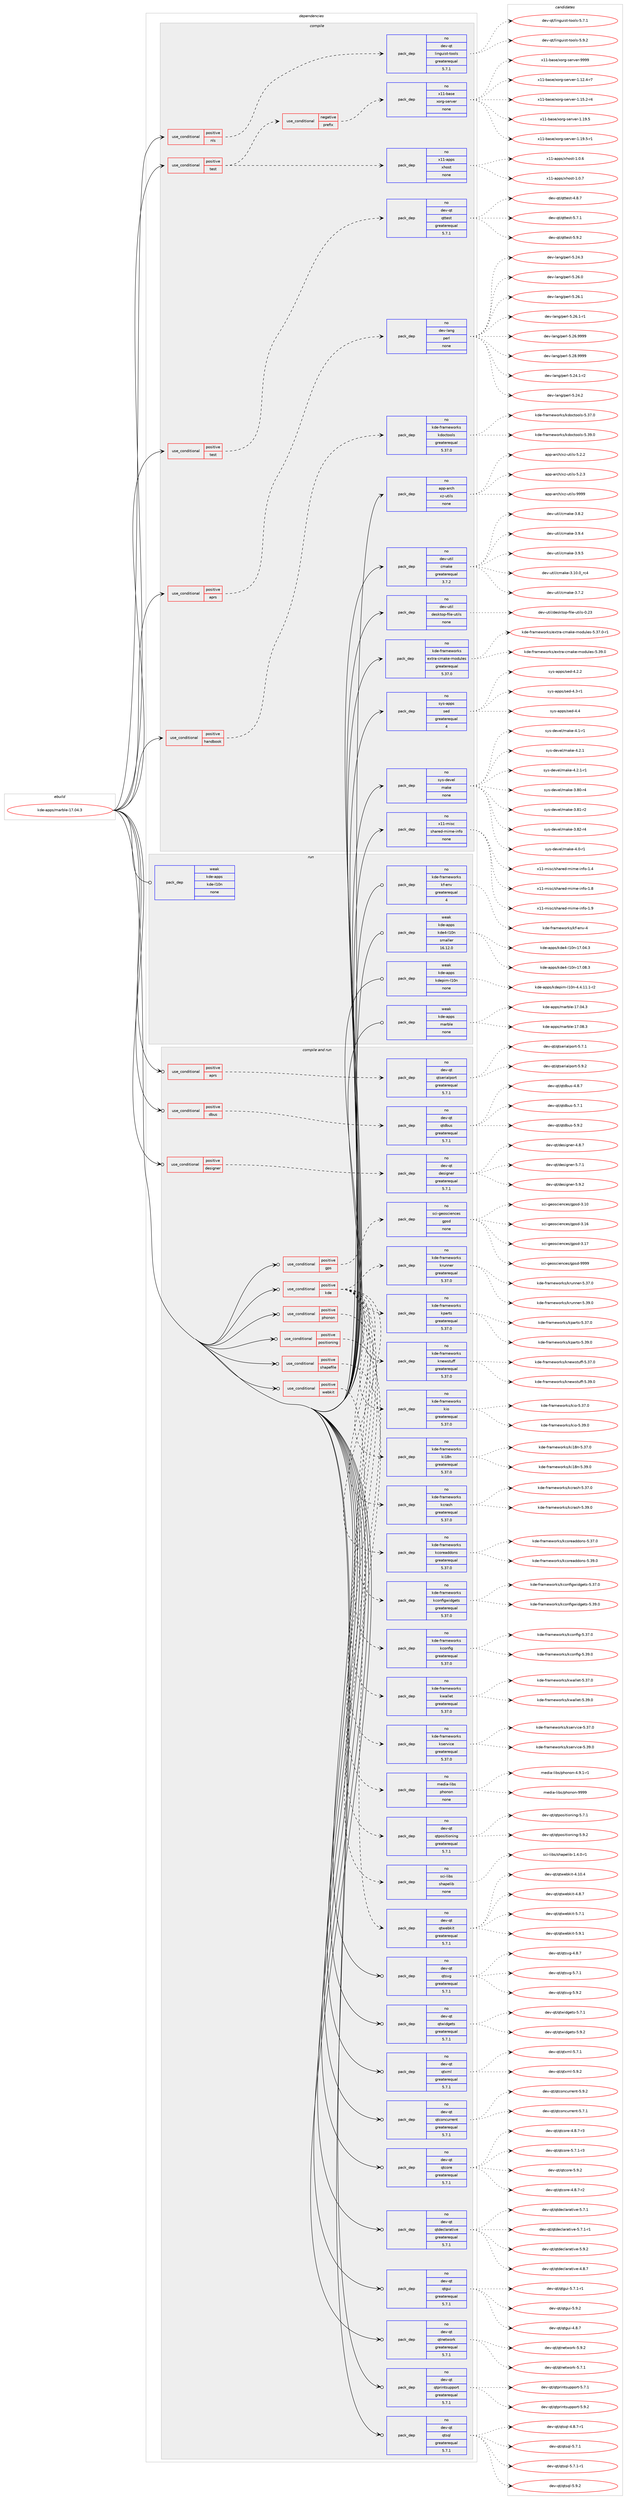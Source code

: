 digraph prolog {

# *************
# Graph options
# *************

newrank=true;
concentrate=true;
compound=true;
graph [rankdir=LR,fontname=Helvetica,fontsize=10,ranksep=1.5];#, ranksep=2.5, nodesep=0.2];
edge  [arrowhead=vee];
node  [fontname=Helvetica,fontsize=10];

# **********
# The ebuild
# **********

subgraph cluster_leftcol {
color=gray;
rank=same;
label=<<i>ebuild</i>>;
id [label="kde-apps/marble-17.04.3", color=red, width=4, href="../kde-apps/marble-17.04.3.svg"];
}

# ****************
# The dependencies
# ****************

subgraph cluster_midcol {
color=gray;
label=<<i>dependencies</i>>;
subgraph cluster_compile {
fillcolor="#eeeeee";
style=filled;
label=<<i>compile</i>>;
subgraph cond83297 {
dependency327662 [label=<<TABLE BORDER="0" CELLBORDER="1" CELLSPACING="0" CELLPADDING="4"><TR><TD ROWSPAN="3" CELLPADDING="10">use_conditional</TD></TR><TR><TD>positive</TD></TR><TR><TD>aprs</TD></TR></TABLE>>, shape=none, color=red];
subgraph pack239364 {
dependency327663 [label=<<TABLE BORDER="0" CELLBORDER="1" CELLSPACING="0" CELLPADDING="4" WIDTH="220"><TR><TD ROWSPAN="6" CELLPADDING="30">pack_dep</TD></TR><TR><TD WIDTH="110">no</TD></TR><TR><TD>dev-lang</TD></TR><TR><TD>perl</TD></TR><TR><TD>none</TD></TR><TR><TD></TD></TR></TABLE>>, shape=none, color=blue];
}
dependency327662:e -> dependency327663:w [weight=20,style="dashed",arrowhead="vee"];
}
id:e -> dependency327662:w [weight=20,style="solid",arrowhead="vee"];
subgraph cond83298 {
dependency327664 [label=<<TABLE BORDER="0" CELLBORDER="1" CELLSPACING="0" CELLPADDING="4"><TR><TD ROWSPAN="3" CELLPADDING="10">use_conditional</TD></TR><TR><TD>positive</TD></TR><TR><TD>handbook</TD></TR></TABLE>>, shape=none, color=red];
subgraph pack239365 {
dependency327665 [label=<<TABLE BORDER="0" CELLBORDER="1" CELLSPACING="0" CELLPADDING="4" WIDTH="220"><TR><TD ROWSPAN="6" CELLPADDING="30">pack_dep</TD></TR><TR><TD WIDTH="110">no</TD></TR><TR><TD>kde-frameworks</TD></TR><TR><TD>kdoctools</TD></TR><TR><TD>greaterequal</TD></TR><TR><TD>5.37.0</TD></TR></TABLE>>, shape=none, color=blue];
}
dependency327664:e -> dependency327665:w [weight=20,style="dashed",arrowhead="vee"];
}
id:e -> dependency327664:w [weight=20,style="solid",arrowhead="vee"];
subgraph cond83299 {
dependency327666 [label=<<TABLE BORDER="0" CELLBORDER="1" CELLSPACING="0" CELLPADDING="4"><TR><TD ROWSPAN="3" CELLPADDING="10">use_conditional</TD></TR><TR><TD>positive</TD></TR><TR><TD>nls</TD></TR></TABLE>>, shape=none, color=red];
subgraph pack239366 {
dependency327667 [label=<<TABLE BORDER="0" CELLBORDER="1" CELLSPACING="0" CELLPADDING="4" WIDTH="220"><TR><TD ROWSPAN="6" CELLPADDING="30">pack_dep</TD></TR><TR><TD WIDTH="110">no</TD></TR><TR><TD>dev-qt</TD></TR><TR><TD>linguist-tools</TD></TR><TR><TD>greaterequal</TD></TR><TR><TD>5.7.1</TD></TR></TABLE>>, shape=none, color=blue];
}
dependency327666:e -> dependency327667:w [weight=20,style="dashed",arrowhead="vee"];
}
id:e -> dependency327666:w [weight=20,style="solid",arrowhead="vee"];
subgraph cond83300 {
dependency327668 [label=<<TABLE BORDER="0" CELLBORDER="1" CELLSPACING="0" CELLPADDING="4"><TR><TD ROWSPAN="3" CELLPADDING="10">use_conditional</TD></TR><TR><TD>positive</TD></TR><TR><TD>test</TD></TR></TABLE>>, shape=none, color=red];
subgraph cond83301 {
dependency327669 [label=<<TABLE BORDER="0" CELLBORDER="1" CELLSPACING="0" CELLPADDING="4"><TR><TD ROWSPAN="3" CELLPADDING="10">use_conditional</TD></TR><TR><TD>negative</TD></TR><TR><TD>prefix</TD></TR></TABLE>>, shape=none, color=red];
subgraph pack239367 {
dependency327670 [label=<<TABLE BORDER="0" CELLBORDER="1" CELLSPACING="0" CELLPADDING="4" WIDTH="220"><TR><TD ROWSPAN="6" CELLPADDING="30">pack_dep</TD></TR><TR><TD WIDTH="110">no</TD></TR><TR><TD>x11-base</TD></TR><TR><TD>xorg-server</TD></TR><TR><TD>none</TD></TR><TR><TD></TD></TR></TABLE>>, shape=none, color=blue];
}
dependency327669:e -> dependency327670:w [weight=20,style="dashed",arrowhead="vee"];
}
dependency327668:e -> dependency327669:w [weight=20,style="dashed",arrowhead="vee"];
subgraph pack239368 {
dependency327671 [label=<<TABLE BORDER="0" CELLBORDER="1" CELLSPACING="0" CELLPADDING="4" WIDTH="220"><TR><TD ROWSPAN="6" CELLPADDING="30">pack_dep</TD></TR><TR><TD WIDTH="110">no</TD></TR><TR><TD>x11-apps</TD></TR><TR><TD>xhost</TD></TR><TR><TD>none</TD></TR><TR><TD></TD></TR></TABLE>>, shape=none, color=blue];
}
dependency327668:e -> dependency327671:w [weight=20,style="dashed",arrowhead="vee"];
}
id:e -> dependency327668:w [weight=20,style="solid",arrowhead="vee"];
subgraph cond83302 {
dependency327672 [label=<<TABLE BORDER="0" CELLBORDER="1" CELLSPACING="0" CELLPADDING="4"><TR><TD ROWSPAN="3" CELLPADDING="10">use_conditional</TD></TR><TR><TD>positive</TD></TR><TR><TD>test</TD></TR></TABLE>>, shape=none, color=red];
subgraph pack239369 {
dependency327673 [label=<<TABLE BORDER="0" CELLBORDER="1" CELLSPACING="0" CELLPADDING="4" WIDTH="220"><TR><TD ROWSPAN="6" CELLPADDING="30">pack_dep</TD></TR><TR><TD WIDTH="110">no</TD></TR><TR><TD>dev-qt</TD></TR><TR><TD>qttest</TD></TR><TR><TD>greaterequal</TD></TR><TR><TD>5.7.1</TD></TR></TABLE>>, shape=none, color=blue];
}
dependency327672:e -> dependency327673:w [weight=20,style="dashed",arrowhead="vee"];
}
id:e -> dependency327672:w [weight=20,style="solid",arrowhead="vee"];
subgraph pack239370 {
dependency327674 [label=<<TABLE BORDER="0" CELLBORDER="1" CELLSPACING="0" CELLPADDING="4" WIDTH="220"><TR><TD ROWSPAN="6" CELLPADDING="30">pack_dep</TD></TR><TR><TD WIDTH="110">no</TD></TR><TR><TD>app-arch</TD></TR><TR><TD>xz-utils</TD></TR><TR><TD>none</TD></TR><TR><TD></TD></TR></TABLE>>, shape=none, color=blue];
}
id:e -> dependency327674:w [weight=20,style="solid",arrowhead="vee"];
subgraph pack239371 {
dependency327675 [label=<<TABLE BORDER="0" CELLBORDER="1" CELLSPACING="0" CELLPADDING="4" WIDTH="220"><TR><TD ROWSPAN="6" CELLPADDING="30">pack_dep</TD></TR><TR><TD WIDTH="110">no</TD></TR><TR><TD>dev-util</TD></TR><TR><TD>cmake</TD></TR><TR><TD>greaterequal</TD></TR><TR><TD>3.7.2</TD></TR></TABLE>>, shape=none, color=blue];
}
id:e -> dependency327675:w [weight=20,style="solid",arrowhead="vee"];
subgraph pack239372 {
dependency327676 [label=<<TABLE BORDER="0" CELLBORDER="1" CELLSPACING="0" CELLPADDING="4" WIDTH="220"><TR><TD ROWSPAN="6" CELLPADDING="30">pack_dep</TD></TR><TR><TD WIDTH="110">no</TD></TR><TR><TD>dev-util</TD></TR><TR><TD>desktop-file-utils</TD></TR><TR><TD>none</TD></TR><TR><TD></TD></TR></TABLE>>, shape=none, color=blue];
}
id:e -> dependency327676:w [weight=20,style="solid",arrowhead="vee"];
subgraph pack239373 {
dependency327677 [label=<<TABLE BORDER="0" CELLBORDER="1" CELLSPACING="0" CELLPADDING="4" WIDTH="220"><TR><TD ROWSPAN="6" CELLPADDING="30">pack_dep</TD></TR><TR><TD WIDTH="110">no</TD></TR><TR><TD>kde-frameworks</TD></TR><TR><TD>extra-cmake-modules</TD></TR><TR><TD>greaterequal</TD></TR><TR><TD>5.37.0</TD></TR></TABLE>>, shape=none, color=blue];
}
id:e -> dependency327677:w [weight=20,style="solid",arrowhead="vee"];
subgraph pack239374 {
dependency327678 [label=<<TABLE BORDER="0" CELLBORDER="1" CELLSPACING="0" CELLPADDING="4" WIDTH="220"><TR><TD ROWSPAN="6" CELLPADDING="30">pack_dep</TD></TR><TR><TD WIDTH="110">no</TD></TR><TR><TD>sys-apps</TD></TR><TR><TD>sed</TD></TR><TR><TD>greaterequal</TD></TR><TR><TD>4</TD></TR></TABLE>>, shape=none, color=blue];
}
id:e -> dependency327678:w [weight=20,style="solid",arrowhead="vee"];
subgraph pack239375 {
dependency327679 [label=<<TABLE BORDER="0" CELLBORDER="1" CELLSPACING="0" CELLPADDING="4" WIDTH="220"><TR><TD ROWSPAN="6" CELLPADDING="30">pack_dep</TD></TR><TR><TD WIDTH="110">no</TD></TR><TR><TD>sys-devel</TD></TR><TR><TD>make</TD></TR><TR><TD>none</TD></TR><TR><TD></TD></TR></TABLE>>, shape=none, color=blue];
}
id:e -> dependency327679:w [weight=20,style="solid",arrowhead="vee"];
subgraph pack239376 {
dependency327680 [label=<<TABLE BORDER="0" CELLBORDER="1" CELLSPACING="0" CELLPADDING="4" WIDTH="220"><TR><TD ROWSPAN="6" CELLPADDING="30">pack_dep</TD></TR><TR><TD WIDTH="110">no</TD></TR><TR><TD>x11-misc</TD></TR><TR><TD>shared-mime-info</TD></TR><TR><TD>none</TD></TR><TR><TD></TD></TR></TABLE>>, shape=none, color=blue];
}
id:e -> dependency327680:w [weight=20,style="solid",arrowhead="vee"];
}
subgraph cluster_compileandrun {
fillcolor="#eeeeee";
style=filled;
label=<<i>compile and run</i>>;
subgraph cond83303 {
dependency327681 [label=<<TABLE BORDER="0" CELLBORDER="1" CELLSPACING="0" CELLPADDING="4"><TR><TD ROWSPAN="3" CELLPADDING="10">use_conditional</TD></TR><TR><TD>positive</TD></TR><TR><TD>aprs</TD></TR></TABLE>>, shape=none, color=red];
subgraph pack239377 {
dependency327682 [label=<<TABLE BORDER="0" CELLBORDER="1" CELLSPACING="0" CELLPADDING="4" WIDTH="220"><TR><TD ROWSPAN="6" CELLPADDING="30">pack_dep</TD></TR><TR><TD WIDTH="110">no</TD></TR><TR><TD>dev-qt</TD></TR><TR><TD>qtserialport</TD></TR><TR><TD>greaterequal</TD></TR><TR><TD>5.7.1</TD></TR></TABLE>>, shape=none, color=blue];
}
dependency327681:e -> dependency327682:w [weight=20,style="dashed",arrowhead="vee"];
}
id:e -> dependency327681:w [weight=20,style="solid",arrowhead="odotvee"];
subgraph cond83304 {
dependency327683 [label=<<TABLE BORDER="0" CELLBORDER="1" CELLSPACING="0" CELLPADDING="4"><TR><TD ROWSPAN="3" CELLPADDING="10">use_conditional</TD></TR><TR><TD>positive</TD></TR><TR><TD>dbus</TD></TR></TABLE>>, shape=none, color=red];
subgraph pack239378 {
dependency327684 [label=<<TABLE BORDER="0" CELLBORDER="1" CELLSPACING="0" CELLPADDING="4" WIDTH="220"><TR><TD ROWSPAN="6" CELLPADDING="30">pack_dep</TD></TR><TR><TD WIDTH="110">no</TD></TR><TR><TD>dev-qt</TD></TR><TR><TD>qtdbus</TD></TR><TR><TD>greaterequal</TD></TR><TR><TD>5.7.1</TD></TR></TABLE>>, shape=none, color=blue];
}
dependency327683:e -> dependency327684:w [weight=20,style="dashed",arrowhead="vee"];
}
id:e -> dependency327683:w [weight=20,style="solid",arrowhead="odotvee"];
subgraph cond83305 {
dependency327685 [label=<<TABLE BORDER="0" CELLBORDER="1" CELLSPACING="0" CELLPADDING="4"><TR><TD ROWSPAN="3" CELLPADDING="10">use_conditional</TD></TR><TR><TD>positive</TD></TR><TR><TD>designer</TD></TR></TABLE>>, shape=none, color=red];
subgraph pack239379 {
dependency327686 [label=<<TABLE BORDER="0" CELLBORDER="1" CELLSPACING="0" CELLPADDING="4" WIDTH="220"><TR><TD ROWSPAN="6" CELLPADDING="30">pack_dep</TD></TR><TR><TD WIDTH="110">no</TD></TR><TR><TD>dev-qt</TD></TR><TR><TD>designer</TD></TR><TR><TD>greaterequal</TD></TR><TR><TD>5.7.1</TD></TR></TABLE>>, shape=none, color=blue];
}
dependency327685:e -> dependency327686:w [weight=20,style="dashed",arrowhead="vee"];
}
id:e -> dependency327685:w [weight=20,style="solid",arrowhead="odotvee"];
subgraph cond83306 {
dependency327687 [label=<<TABLE BORDER="0" CELLBORDER="1" CELLSPACING="0" CELLPADDING="4"><TR><TD ROWSPAN="3" CELLPADDING="10">use_conditional</TD></TR><TR><TD>positive</TD></TR><TR><TD>gps</TD></TR></TABLE>>, shape=none, color=red];
subgraph pack239380 {
dependency327688 [label=<<TABLE BORDER="0" CELLBORDER="1" CELLSPACING="0" CELLPADDING="4" WIDTH="220"><TR><TD ROWSPAN="6" CELLPADDING="30">pack_dep</TD></TR><TR><TD WIDTH="110">no</TD></TR><TR><TD>sci-geosciences</TD></TR><TR><TD>gpsd</TD></TR><TR><TD>none</TD></TR><TR><TD></TD></TR></TABLE>>, shape=none, color=blue];
}
dependency327687:e -> dependency327688:w [weight=20,style="dashed",arrowhead="vee"];
}
id:e -> dependency327687:w [weight=20,style="solid",arrowhead="odotvee"];
subgraph cond83307 {
dependency327689 [label=<<TABLE BORDER="0" CELLBORDER="1" CELLSPACING="0" CELLPADDING="4"><TR><TD ROWSPAN="3" CELLPADDING="10">use_conditional</TD></TR><TR><TD>positive</TD></TR><TR><TD>kde</TD></TR></TABLE>>, shape=none, color=red];
subgraph pack239381 {
dependency327690 [label=<<TABLE BORDER="0" CELLBORDER="1" CELLSPACING="0" CELLPADDING="4" WIDTH="220"><TR><TD ROWSPAN="6" CELLPADDING="30">pack_dep</TD></TR><TR><TD WIDTH="110">no</TD></TR><TR><TD>kde-frameworks</TD></TR><TR><TD>kconfig</TD></TR><TR><TD>greaterequal</TD></TR><TR><TD>5.37.0</TD></TR></TABLE>>, shape=none, color=blue];
}
dependency327689:e -> dependency327690:w [weight=20,style="dashed",arrowhead="vee"];
subgraph pack239382 {
dependency327691 [label=<<TABLE BORDER="0" CELLBORDER="1" CELLSPACING="0" CELLPADDING="4" WIDTH="220"><TR><TD ROWSPAN="6" CELLPADDING="30">pack_dep</TD></TR><TR><TD WIDTH="110">no</TD></TR><TR><TD>kde-frameworks</TD></TR><TR><TD>kconfigwidgets</TD></TR><TR><TD>greaterequal</TD></TR><TR><TD>5.37.0</TD></TR></TABLE>>, shape=none, color=blue];
}
dependency327689:e -> dependency327691:w [weight=20,style="dashed",arrowhead="vee"];
subgraph pack239383 {
dependency327692 [label=<<TABLE BORDER="0" CELLBORDER="1" CELLSPACING="0" CELLPADDING="4" WIDTH="220"><TR><TD ROWSPAN="6" CELLPADDING="30">pack_dep</TD></TR><TR><TD WIDTH="110">no</TD></TR><TR><TD>kde-frameworks</TD></TR><TR><TD>kcoreaddons</TD></TR><TR><TD>greaterequal</TD></TR><TR><TD>5.37.0</TD></TR></TABLE>>, shape=none, color=blue];
}
dependency327689:e -> dependency327692:w [weight=20,style="dashed",arrowhead="vee"];
subgraph pack239384 {
dependency327693 [label=<<TABLE BORDER="0" CELLBORDER="1" CELLSPACING="0" CELLPADDING="4" WIDTH="220"><TR><TD ROWSPAN="6" CELLPADDING="30">pack_dep</TD></TR><TR><TD WIDTH="110">no</TD></TR><TR><TD>kde-frameworks</TD></TR><TR><TD>kcrash</TD></TR><TR><TD>greaterequal</TD></TR><TR><TD>5.37.0</TD></TR></TABLE>>, shape=none, color=blue];
}
dependency327689:e -> dependency327693:w [weight=20,style="dashed",arrowhead="vee"];
subgraph pack239385 {
dependency327694 [label=<<TABLE BORDER="0" CELLBORDER="1" CELLSPACING="0" CELLPADDING="4" WIDTH="220"><TR><TD ROWSPAN="6" CELLPADDING="30">pack_dep</TD></TR><TR><TD WIDTH="110">no</TD></TR><TR><TD>kde-frameworks</TD></TR><TR><TD>ki18n</TD></TR><TR><TD>greaterequal</TD></TR><TR><TD>5.37.0</TD></TR></TABLE>>, shape=none, color=blue];
}
dependency327689:e -> dependency327694:w [weight=20,style="dashed",arrowhead="vee"];
subgraph pack239386 {
dependency327695 [label=<<TABLE BORDER="0" CELLBORDER="1" CELLSPACING="0" CELLPADDING="4" WIDTH="220"><TR><TD ROWSPAN="6" CELLPADDING="30">pack_dep</TD></TR><TR><TD WIDTH="110">no</TD></TR><TR><TD>kde-frameworks</TD></TR><TR><TD>kio</TD></TR><TR><TD>greaterequal</TD></TR><TR><TD>5.37.0</TD></TR></TABLE>>, shape=none, color=blue];
}
dependency327689:e -> dependency327695:w [weight=20,style="dashed",arrowhead="vee"];
subgraph pack239387 {
dependency327696 [label=<<TABLE BORDER="0" CELLBORDER="1" CELLSPACING="0" CELLPADDING="4" WIDTH="220"><TR><TD ROWSPAN="6" CELLPADDING="30">pack_dep</TD></TR><TR><TD WIDTH="110">no</TD></TR><TR><TD>kde-frameworks</TD></TR><TR><TD>knewstuff</TD></TR><TR><TD>greaterequal</TD></TR><TR><TD>5.37.0</TD></TR></TABLE>>, shape=none, color=blue];
}
dependency327689:e -> dependency327696:w [weight=20,style="dashed",arrowhead="vee"];
subgraph pack239388 {
dependency327697 [label=<<TABLE BORDER="0" CELLBORDER="1" CELLSPACING="0" CELLPADDING="4" WIDTH="220"><TR><TD ROWSPAN="6" CELLPADDING="30">pack_dep</TD></TR><TR><TD WIDTH="110">no</TD></TR><TR><TD>kde-frameworks</TD></TR><TR><TD>kparts</TD></TR><TR><TD>greaterequal</TD></TR><TR><TD>5.37.0</TD></TR></TABLE>>, shape=none, color=blue];
}
dependency327689:e -> dependency327697:w [weight=20,style="dashed",arrowhead="vee"];
subgraph pack239389 {
dependency327698 [label=<<TABLE BORDER="0" CELLBORDER="1" CELLSPACING="0" CELLPADDING="4" WIDTH="220"><TR><TD ROWSPAN="6" CELLPADDING="30">pack_dep</TD></TR><TR><TD WIDTH="110">no</TD></TR><TR><TD>kde-frameworks</TD></TR><TR><TD>krunner</TD></TR><TR><TD>greaterequal</TD></TR><TR><TD>5.37.0</TD></TR></TABLE>>, shape=none, color=blue];
}
dependency327689:e -> dependency327698:w [weight=20,style="dashed",arrowhead="vee"];
subgraph pack239390 {
dependency327699 [label=<<TABLE BORDER="0" CELLBORDER="1" CELLSPACING="0" CELLPADDING="4" WIDTH="220"><TR><TD ROWSPAN="6" CELLPADDING="30">pack_dep</TD></TR><TR><TD WIDTH="110">no</TD></TR><TR><TD>kde-frameworks</TD></TR><TR><TD>kservice</TD></TR><TR><TD>greaterequal</TD></TR><TR><TD>5.37.0</TD></TR></TABLE>>, shape=none, color=blue];
}
dependency327689:e -> dependency327699:w [weight=20,style="dashed",arrowhead="vee"];
subgraph pack239391 {
dependency327700 [label=<<TABLE BORDER="0" CELLBORDER="1" CELLSPACING="0" CELLPADDING="4" WIDTH="220"><TR><TD ROWSPAN="6" CELLPADDING="30">pack_dep</TD></TR><TR><TD WIDTH="110">no</TD></TR><TR><TD>kde-frameworks</TD></TR><TR><TD>kwallet</TD></TR><TR><TD>greaterequal</TD></TR><TR><TD>5.37.0</TD></TR></TABLE>>, shape=none, color=blue];
}
dependency327689:e -> dependency327700:w [weight=20,style="dashed",arrowhead="vee"];
}
id:e -> dependency327689:w [weight=20,style="solid",arrowhead="odotvee"];
subgraph cond83308 {
dependency327701 [label=<<TABLE BORDER="0" CELLBORDER="1" CELLSPACING="0" CELLPADDING="4"><TR><TD ROWSPAN="3" CELLPADDING="10">use_conditional</TD></TR><TR><TD>positive</TD></TR><TR><TD>phonon</TD></TR></TABLE>>, shape=none, color=red];
subgraph pack239392 {
dependency327702 [label=<<TABLE BORDER="0" CELLBORDER="1" CELLSPACING="0" CELLPADDING="4" WIDTH="220"><TR><TD ROWSPAN="6" CELLPADDING="30">pack_dep</TD></TR><TR><TD WIDTH="110">no</TD></TR><TR><TD>media-libs</TD></TR><TR><TD>phonon</TD></TR><TR><TD>none</TD></TR><TR><TD></TD></TR></TABLE>>, shape=none, color=blue];
}
dependency327701:e -> dependency327702:w [weight=20,style="dashed",arrowhead="vee"];
}
id:e -> dependency327701:w [weight=20,style="solid",arrowhead="odotvee"];
subgraph cond83309 {
dependency327703 [label=<<TABLE BORDER="0" CELLBORDER="1" CELLSPACING="0" CELLPADDING="4"><TR><TD ROWSPAN="3" CELLPADDING="10">use_conditional</TD></TR><TR><TD>positive</TD></TR><TR><TD>positioning</TD></TR></TABLE>>, shape=none, color=red];
subgraph pack239393 {
dependency327704 [label=<<TABLE BORDER="0" CELLBORDER="1" CELLSPACING="0" CELLPADDING="4" WIDTH="220"><TR><TD ROWSPAN="6" CELLPADDING="30">pack_dep</TD></TR><TR><TD WIDTH="110">no</TD></TR><TR><TD>dev-qt</TD></TR><TR><TD>qtpositioning</TD></TR><TR><TD>greaterequal</TD></TR><TR><TD>5.7.1</TD></TR></TABLE>>, shape=none, color=blue];
}
dependency327703:e -> dependency327704:w [weight=20,style="dashed",arrowhead="vee"];
}
id:e -> dependency327703:w [weight=20,style="solid",arrowhead="odotvee"];
subgraph cond83310 {
dependency327705 [label=<<TABLE BORDER="0" CELLBORDER="1" CELLSPACING="0" CELLPADDING="4"><TR><TD ROWSPAN="3" CELLPADDING="10">use_conditional</TD></TR><TR><TD>positive</TD></TR><TR><TD>shapefile</TD></TR></TABLE>>, shape=none, color=red];
subgraph pack239394 {
dependency327706 [label=<<TABLE BORDER="0" CELLBORDER="1" CELLSPACING="0" CELLPADDING="4" WIDTH="220"><TR><TD ROWSPAN="6" CELLPADDING="30">pack_dep</TD></TR><TR><TD WIDTH="110">no</TD></TR><TR><TD>sci-libs</TD></TR><TR><TD>shapelib</TD></TR><TR><TD>none</TD></TR><TR><TD></TD></TR></TABLE>>, shape=none, color=blue];
}
dependency327705:e -> dependency327706:w [weight=20,style="dashed",arrowhead="vee"];
}
id:e -> dependency327705:w [weight=20,style="solid",arrowhead="odotvee"];
subgraph cond83311 {
dependency327707 [label=<<TABLE BORDER="0" CELLBORDER="1" CELLSPACING="0" CELLPADDING="4"><TR><TD ROWSPAN="3" CELLPADDING="10">use_conditional</TD></TR><TR><TD>positive</TD></TR><TR><TD>webkit</TD></TR></TABLE>>, shape=none, color=red];
subgraph pack239395 {
dependency327708 [label=<<TABLE BORDER="0" CELLBORDER="1" CELLSPACING="0" CELLPADDING="4" WIDTH="220"><TR><TD ROWSPAN="6" CELLPADDING="30">pack_dep</TD></TR><TR><TD WIDTH="110">no</TD></TR><TR><TD>dev-qt</TD></TR><TR><TD>qtwebkit</TD></TR><TR><TD>greaterequal</TD></TR><TR><TD>5.7.1</TD></TR></TABLE>>, shape=none, color=blue];
}
dependency327707:e -> dependency327708:w [weight=20,style="dashed",arrowhead="vee"];
}
id:e -> dependency327707:w [weight=20,style="solid",arrowhead="odotvee"];
subgraph pack239396 {
dependency327709 [label=<<TABLE BORDER="0" CELLBORDER="1" CELLSPACING="0" CELLPADDING="4" WIDTH="220"><TR><TD ROWSPAN="6" CELLPADDING="30">pack_dep</TD></TR><TR><TD WIDTH="110">no</TD></TR><TR><TD>dev-qt</TD></TR><TR><TD>qtconcurrent</TD></TR><TR><TD>greaterequal</TD></TR><TR><TD>5.7.1</TD></TR></TABLE>>, shape=none, color=blue];
}
id:e -> dependency327709:w [weight=20,style="solid",arrowhead="odotvee"];
subgraph pack239397 {
dependency327710 [label=<<TABLE BORDER="0" CELLBORDER="1" CELLSPACING="0" CELLPADDING="4" WIDTH="220"><TR><TD ROWSPAN="6" CELLPADDING="30">pack_dep</TD></TR><TR><TD WIDTH="110">no</TD></TR><TR><TD>dev-qt</TD></TR><TR><TD>qtcore</TD></TR><TR><TD>greaterequal</TD></TR><TR><TD>5.7.1</TD></TR></TABLE>>, shape=none, color=blue];
}
id:e -> dependency327710:w [weight=20,style="solid",arrowhead="odotvee"];
subgraph pack239398 {
dependency327711 [label=<<TABLE BORDER="0" CELLBORDER="1" CELLSPACING="0" CELLPADDING="4" WIDTH="220"><TR><TD ROWSPAN="6" CELLPADDING="30">pack_dep</TD></TR><TR><TD WIDTH="110">no</TD></TR><TR><TD>dev-qt</TD></TR><TR><TD>qtdeclarative</TD></TR><TR><TD>greaterequal</TD></TR><TR><TD>5.7.1</TD></TR></TABLE>>, shape=none, color=blue];
}
id:e -> dependency327711:w [weight=20,style="solid",arrowhead="odotvee"];
subgraph pack239399 {
dependency327712 [label=<<TABLE BORDER="0" CELLBORDER="1" CELLSPACING="0" CELLPADDING="4" WIDTH="220"><TR><TD ROWSPAN="6" CELLPADDING="30">pack_dep</TD></TR><TR><TD WIDTH="110">no</TD></TR><TR><TD>dev-qt</TD></TR><TR><TD>qtgui</TD></TR><TR><TD>greaterequal</TD></TR><TR><TD>5.7.1</TD></TR></TABLE>>, shape=none, color=blue];
}
id:e -> dependency327712:w [weight=20,style="solid",arrowhead="odotvee"];
subgraph pack239400 {
dependency327713 [label=<<TABLE BORDER="0" CELLBORDER="1" CELLSPACING="0" CELLPADDING="4" WIDTH="220"><TR><TD ROWSPAN="6" CELLPADDING="30">pack_dep</TD></TR><TR><TD WIDTH="110">no</TD></TR><TR><TD>dev-qt</TD></TR><TR><TD>qtnetwork</TD></TR><TR><TD>greaterequal</TD></TR><TR><TD>5.7.1</TD></TR></TABLE>>, shape=none, color=blue];
}
id:e -> dependency327713:w [weight=20,style="solid",arrowhead="odotvee"];
subgraph pack239401 {
dependency327714 [label=<<TABLE BORDER="0" CELLBORDER="1" CELLSPACING="0" CELLPADDING="4" WIDTH="220"><TR><TD ROWSPAN="6" CELLPADDING="30">pack_dep</TD></TR><TR><TD WIDTH="110">no</TD></TR><TR><TD>dev-qt</TD></TR><TR><TD>qtprintsupport</TD></TR><TR><TD>greaterequal</TD></TR><TR><TD>5.7.1</TD></TR></TABLE>>, shape=none, color=blue];
}
id:e -> dependency327714:w [weight=20,style="solid",arrowhead="odotvee"];
subgraph pack239402 {
dependency327715 [label=<<TABLE BORDER="0" CELLBORDER="1" CELLSPACING="0" CELLPADDING="4" WIDTH="220"><TR><TD ROWSPAN="6" CELLPADDING="30">pack_dep</TD></TR><TR><TD WIDTH="110">no</TD></TR><TR><TD>dev-qt</TD></TR><TR><TD>qtsql</TD></TR><TR><TD>greaterequal</TD></TR><TR><TD>5.7.1</TD></TR></TABLE>>, shape=none, color=blue];
}
id:e -> dependency327715:w [weight=20,style="solid",arrowhead="odotvee"];
subgraph pack239403 {
dependency327716 [label=<<TABLE BORDER="0" CELLBORDER="1" CELLSPACING="0" CELLPADDING="4" WIDTH="220"><TR><TD ROWSPAN="6" CELLPADDING="30">pack_dep</TD></TR><TR><TD WIDTH="110">no</TD></TR><TR><TD>dev-qt</TD></TR><TR><TD>qtsvg</TD></TR><TR><TD>greaterequal</TD></TR><TR><TD>5.7.1</TD></TR></TABLE>>, shape=none, color=blue];
}
id:e -> dependency327716:w [weight=20,style="solid",arrowhead="odotvee"];
subgraph pack239404 {
dependency327717 [label=<<TABLE BORDER="0" CELLBORDER="1" CELLSPACING="0" CELLPADDING="4" WIDTH="220"><TR><TD ROWSPAN="6" CELLPADDING="30">pack_dep</TD></TR><TR><TD WIDTH="110">no</TD></TR><TR><TD>dev-qt</TD></TR><TR><TD>qtwidgets</TD></TR><TR><TD>greaterequal</TD></TR><TR><TD>5.7.1</TD></TR></TABLE>>, shape=none, color=blue];
}
id:e -> dependency327717:w [weight=20,style="solid",arrowhead="odotvee"];
subgraph pack239405 {
dependency327718 [label=<<TABLE BORDER="0" CELLBORDER="1" CELLSPACING="0" CELLPADDING="4" WIDTH="220"><TR><TD ROWSPAN="6" CELLPADDING="30">pack_dep</TD></TR><TR><TD WIDTH="110">no</TD></TR><TR><TD>dev-qt</TD></TR><TR><TD>qtxml</TD></TR><TR><TD>greaterequal</TD></TR><TR><TD>5.7.1</TD></TR></TABLE>>, shape=none, color=blue];
}
id:e -> dependency327718:w [weight=20,style="solid",arrowhead="odotvee"];
}
subgraph cluster_run {
fillcolor="#eeeeee";
style=filled;
label=<<i>run</i>>;
subgraph pack239406 {
dependency327719 [label=<<TABLE BORDER="0" CELLBORDER="1" CELLSPACING="0" CELLPADDING="4" WIDTH="220"><TR><TD ROWSPAN="6" CELLPADDING="30">pack_dep</TD></TR><TR><TD WIDTH="110">no</TD></TR><TR><TD>kde-frameworks</TD></TR><TR><TD>kf-env</TD></TR><TR><TD>greaterequal</TD></TR><TR><TD>4</TD></TR></TABLE>>, shape=none, color=blue];
}
id:e -> dependency327719:w [weight=20,style="solid",arrowhead="odot"];
subgraph pack239407 {
dependency327720 [label=<<TABLE BORDER="0" CELLBORDER="1" CELLSPACING="0" CELLPADDING="4" WIDTH="220"><TR><TD ROWSPAN="6" CELLPADDING="30">pack_dep</TD></TR><TR><TD WIDTH="110">weak</TD></TR><TR><TD>kde-apps</TD></TR><TR><TD>kde-l10n</TD></TR><TR><TD>none</TD></TR><TR><TD></TD></TR></TABLE>>, shape=none, color=blue];
}
id:e -> dependency327720:w [weight=20,style="solid",arrowhead="odot"];
subgraph pack239408 {
dependency327721 [label=<<TABLE BORDER="0" CELLBORDER="1" CELLSPACING="0" CELLPADDING="4" WIDTH="220"><TR><TD ROWSPAN="6" CELLPADDING="30">pack_dep</TD></TR><TR><TD WIDTH="110">weak</TD></TR><TR><TD>kde-apps</TD></TR><TR><TD>kde4-l10n</TD></TR><TR><TD>smaller</TD></TR><TR><TD>16.12.0</TD></TR></TABLE>>, shape=none, color=blue];
}
id:e -> dependency327721:w [weight=20,style="solid",arrowhead="odot"];
subgraph pack239409 {
dependency327722 [label=<<TABLE BORDER="0" CELLBORDER="1" CELLSPACING="0" CELLPADDING="4" WIDTH="220"><TR><TD ROWSPAN="6" CELLPADDING="30">pack_dep</TD></TR><TR><TD WIDTH="110">weak</TD></TR><TR><TD>kde-apps</TD></TR><TR><TD>kdepim-l10n</TD></TR><TR><TD>none</TD></TR><TR><TD></TD></TR></TABLE>>, shape=none, color=blue];
}
id:e -> dependency327722:w [weight=20,style="solid",arrowhead="odot"];
subgraph pack239410 {
dependency327723 [label=<<TABLE BORDER="0" CELLBORDER="1" CELLSPACING="0" CELLPADDING="4" WIDTH="220"><TR><TD ROWSPAN="6" CELLPADDING="30">pack_dep</TD></TR><TR><TD WIDTH="110">weak</TD></TR><TR><TD>kde-apps</TD></TR><TR><TD>marble</TD></TR><TR><TD>none</TD></TR><TR><TD></TD></TR></TABLE>>, shape=none, color=blue];
}
id:e -> dependency327723:w [weight=20,style="solid",arrowhead="odot"];
}
}

# **************
# The candidates
# **************

subgraph cluster_choices {
rank=same;
color=gray;
label=<<i>candidates</i>>;

subgraph choice239364 {
color=black;
nodesep=1;
choice100101118451089711010347112101114108455346505246494511450 [label="dev-lang/perl-5.24.1-r2", color=red, width=4,href="../dev-lang/perl-5.24.1-r2.svg"];
choice10010111845108971101034711210111410845534650524650 [label="dev-lang/perl-5.24.2", color=red, width=4,href="../dev-lang/perl-5.24.2.svg"];
choice10010111845108971101034711210111410845534650524651 [label="dev-lang/perl-5.24.3", color=red, width=4,href="../dev-lang/perl-5.24.3.svg"];
choice10010111845108971101034711210111410845534650544648 [label="dev-lang/perl-5.26.0", color=red, width=4,href="../dev-lang/perl-5.26.0.svg"];
choice10010111845108971101034711210111410845534650544649 [label="dev-lang/perl-5.26.1", color=red, width=4,href="../dev-lang/perl-5.26.1.svg"];
choice100101118451089711010347112101114108455346505446494511449 [label="dev-lang/perl-5.26.1-r1", color=red, width=4,href="../dev-lang/perl-5.26.1-r1.svg"];
choice10010111845108971101034711210111410845534650544657575757 [label="dev-lang/perl-5.26.9999", color=red, width=4,href="../dev-lang/perl-5.26.9999.svg"];
choice10010111845108971101034711210111410845534650564657575757 [label="dev-lang/perl-5.28.9999", color=red, width=4,href="../dev-lang/perl-5.28.9999.svg"];
dependency327663:e -> choice100101118451089711010347112101114108455346505246494511450:w [style=dotted,weight="100"];
dependency327663:e -> choice10010111845108971101034711210111410845534650524650:w [style=dotted,weight="100"];
dependency327663:e -> choice10010111845108971101034711210111410845534650524651:w [style=dotted,weight="100"];
dependency327663:e -> choice10010111845108971101034711210111410845534650544648:w [style=dotted,weight="100"];
dependency327663:e -> choice10010111845108971101034711210111410845534650544649:w [style=dotted,weight="100"];
dependency327663:e -> choice100101118451089711010347112101114108455346505446494511449:w [style=dotted,weight="100"];
dependency327663:e -> choice10010111845108971101034711210111410845534650544657575757:w [style=dotted,weight="100"];
dependency327663:e -> choice10010111845108971101034711210111410845534650564657575757:w [style=dotted,weight="100"];
}
subgraph choice239365 {
color=black;
nodesep=1;
choice1071001014510211497109101119111114107115471071001119911611111110811545534651554648 [label="kde-frameworks/kdoctools-5.37.0", color=red, width=4,href="../kde-frameworks/kdoctools-5.37.0.svg"];
choice1071001014510211497109101119111114107115471071001119911611111110811545534651574648 [label="kde-frameworks/kdoctools-5.39.0", color=red, width=4,href="../kde-frameworks/kdoctools-5.39.0.svg"];
dependency327665:e -> choice1071001014510211497109101119111114107115471071001119911611111110811545534651554648:w [style=dotted,weight="100"];
dependency327665:e -> choice1071001014510211497109101119111114107115471071001119911611111110811545534651574648:w [style=dotted,weight="100"];
}
subgraph choice239366 {
color=black;
nodesep=1;
choice100101118451131164710810511010311710511511645116111111108115455346554649 [label="dev-qt/linguist-tools-5.7.1", color=red, width=4,href="../dev-qt/linguist-tools-5.7.1.svg"];
choice100101118451131164710810511010311710511511645116111111108115455346574650 [label="dev-qt/linguist-tools-5.9.2", color=red, width=4,href="../dev-qt/linguist-tools-5.9.2.svg"];
dependency327667:e -> choice100101118451131164710810511010311710511511645116111111108115455346554649:w [style=dotted,weight="100"];
dependency327667:e -> choice100101118451131164710810511010311710511511645116111111108115455346574650:w [style=dotted,weight="100"];
}
subgraph choice239367 {
color=black;
nodesep=1;
choice12049494598971151014712011111410345115101114118101114454946495046524511455 [label="x11-base/xorg-server-1.12.4-r7", color=red, width=4,href="../x11-base/xorg-server-1.12.4-r7.svg"];
choice12049494598971151014712011111410345115101114118101114454946495346504511452 [label="x11-base/xorg-server-1.15.2-r4", color=red, width=4,href="../x11-base/xorg-server-1.15.2-r4.svg"];
choice1204949459897115101471201111141034511510111411810111445494649574653 [label="x11-base/xorg-server-1.19.5", color=red, width=4,href="../x11-base/xorg-server-1.19.5.svg"];
choice12049494598971151014712011111410345115101114118101114454946495746534511449 [label="x11-base/xorg-server-1.19.5-r1", color=red, width=4,href="../x11-base/xorg-server-1.19.5-r1.svg"];
choice120494945989711510147120111114103451151011141181011144557575757 [label="x11-base/xorg-server-9999", color=red, width=4,href="../x11-base/xorg-server-9999.svg"];
dependency327670:e -> choice12049494598971151014712011111410345115101114118101114454946495046524511455:w [style=dotted,weight="100"];
dependency327670:e -> choice12049494598971151014712011111410345115101114118101114454946495346504511452:w [style=dotted,weight="100"];
dependency327670:e -> choice1204949459897115101471201111141034511510111411810111445494649574653:w [style=dotted,weight="100"];
dependency327670:e -> choice12049494598971151014712011111410345115101114118101114454946495746534511449:w [style=dotted,weight="100"];
dependency327670:e -> choice120494945989711510147120111114103451151011141181011144557575757:w [style=dotted,weight="100"];
}
subgraph choice239368 {
color=black;
nodesep=1;
choice1204949459711211211547120104111115116454946484654 [label="x11-apps/xhost-1.0.6", color=red, width=4,href="../x11-apps/xhost-1.0.6.svg"];
choice1204949459711211211547120104111115116454946484655 [label="x11-apps/xhost-1.0.7", color=red, width=4,href="../x11-apps/xhost-1.0.7.svg"];
dependency327671:e -> choice1204949459711211211547120104111115116454946484654:w [style=dotted,weight="100"];
dependency327671:e -> choice1204949459711211211547120104111115116454946484655:w [style=dotted,weight="100"];
}
subgraph choice239369 {
color=black;
nodesep=1;
choice1001011184511311647113116116101115116455246564655 [label="dev-qt/qttest-4.8.7", color=red, width=4,href="../dev-qt/qttest-4.8.7.svg"];
choice1001011184511311647113116116101115116455346554649 [label="dev-qt/qttest-5.7.1", color=red, width=4,href="../dev-qt/qttest-5.7.1.svg"];
choice1001011184511311647113116116101115116455346574650 [label="dev-qt/qttest-5.9.2", color=red, width=4,href="../dev-qt/qttest-5.9.2.svg"];
dependency327673:e -> choice1001011184511311647113116116101115116455246564655:w [style=dotted,weight="100"];
dependency327673:e -> choice1001011184511311647113116116101115116455346554649:w [style=dotted,weight="100"];
dependency327673:e -> choice1001011184511311647113116116101115116455346574650:w [style=dotted,weight="100"];
}
subgraph choice239370 {
color=black;
nodesep=1;
choice971121124597114991044712012245117116105108115455346504650 [label="app-arch/xz-utils-5.2.2", color=red, width=4,href="../app-arch/xz-utils-5.2.2.svg"];
choice971121124597114991044712012245117116105108115455346504651 [label="app-arch/xz-utils-5.2.3", color=red, width=4,href="../app-arch/xz-utils-5.2.3.svg"];
choice9711211245971149910447120122451171161051081154557575757 [label="app-arch/xz-utils-9999", color=red, width=4,href="../app-arch/xz-utils-9999.svg"];
dependency327674:e -> choice971121124597114991044712012245117116105108115455346504650:w [style=dotted,weight="100"];
dependency327674:e -> choice971121124597114991044712012245117116105108115455346504651:w [style=dotted,weight="100"];
dependency327674:e -> choice9711211245971149910447120122451171161051081154557575757:w [style=dotted,weight="100"];
}
subgraph choice239371 {
color=black;
nodesep=1;
choice1001011184511711610510847991099710710145514649484648951149952 [label="dev-util/cmake-3.10.0_rc4", color=red, width=4,href="../dev-util/cmake-3.10.0_rc4.svg"];
choice10010111845117116105108479910997107101455146554650 [label="dev-util/cmake-3.7.2", color=red, width=4,href="../dev-util/cmake-3.7.2.svg"];
choice10010111845117116105108479910997107101455146564650 [label="dev-util/cmake-3.8.2", color=red, width=4,href="../dev-util/cmake-3.8.2.svg"];
choice10010111845117116105108479910997107101455146574652 [label="dev-util/cmake-3.9.4", color=red, width=4,href="../dev-util/cmake-3.9.4.svg"];
choice10010111845117116105108479910997107101455146574653 [label="dev-util/cmake-3.9.5", color=red, width=4,href="../dev-util/cmake-3.9.5.svg"];
dependency327675:e -> choice1001011184511711610510847991099710710145514649484648951149952:w [style=dotted,weight="100"];
dependency327675:e -> choice10010111845117116105108479910997107101455146554650:w [style=dotted,weight="100"];
dependency327675:e -> choice10010111845117116105108479910997107101455146564650:w [style=dotted,weight="100"];
dependency327675:e -> choice10010111845117116105108479910997107101455146574652:w [style=dotted,weight="100"];
dependency327675:e -> choice10010111845117116105108479910997107101455146574653:w [style=dotted,weight="100"];
}
subgraph choice239372 {
color=black;
nodesep=1;
choice100101118451171161051084710010111510711611111245102105108101451171161051081154548465051 [label="dev-util/desktop-file-utils-0.23", color=red, width=4,href="../dev-util/desktop-file-utils-0.23.svg"];
dependency327676:e -> choice100101118451171161051084710010111510711611111245102105108101451171161051081154548465051:w [style=dotted,weight="100"];
}
subgraph choice239373 {
color=black;
nodesep=1;
choice1071001014510211497109101119111114107115471011201161149745991099710710145109111100117108101115455346515546484511449 [label="kde-frameworks/extra-cmake-modules-5.37.0-r1", color=red, width=4,href="../kde-frameworks/extra-cmake-modules-5.37.0-r1.svg"];
choice107100101451021149710910111911111410711547101120116114974599109971071014510911110011710810111545534651574648 [label="kde-frameworks/extra-cmake-modules-5.39.0", color=red, width=4,href="../kde-frameworks/extra-cmake-modules-5.39.0.svg"];
dependency327677:e -> choice1071001014510211497109101119111114107115471011201161149745991099710710145109111100117108101115455346515546484511449:w [style=dotted,weight="100"];
dependency327677:e -> choice107100101451021149710910111911111410711547101120116114974599109971071014510911110011710810111545534651574648:w [style=dotted,weight="100"];
}
subgraph choice239374 {
color=black;
nodesep=1;
choice115121115459711211211547115101100455246504650 [label="sys-apps/sed-4.2.2", color=red, width=4,href="../sys-apps/sed-4.2.2.svg"];
choice115121115459711211211547115101100455246514511449 [label="sys-apps/sed-4.3-r1", color=red, width=4,href="../sys-apps/sed-4.3-r1.svg"];
choice11512111545971121121154711510110045524652 [label="sys-apps/sed-4.4", color=red, width=4,href="../sys-apps/sed-4.4.svg"];
dependency327678:e -> choice115121115459711211211547115101100455246504650:w [style=dotted,weight="100"];
dependency327678:e -> choice115121115459711211211547115101100455246514511449:w [style=dotted,weight="100"];
dependency327678:e -> choice11512111545971121121154711510110045524652:w [style=dotted,weight="100"];
}
subgraph choice239375 {
color=black;
nodesep=1;
choice11512111545100101118101108471099710710145514656484511452 [label="sys-devel/make-3.80-r4", color=red, width=4,href="../sys-devel/make-3.80-r4.svg"];
choice11512111545100101118101108471099710710145514656494511450 [label="sys-devel/make-3.81-r2", color=red, width=4,href="../sys-devel/make-3.81-r2.svg"];
choice11512111545100101118101108471099710710145514656504511452 [label="sys-devel/make-3.82-r4", color=red, width=4,href="../sys-devel/make-3.82-r4.svg"];
choice115121115451001011181011084710997107101455246484511449 [label="sys-devel/make-4.0-r1", color=red, width=4,href="../sys-devel/make-4.0-r1.svg"];
choice115121115451001011181011084710997107101455246494511449 [label="sys-devel/make-4.1-r1", color=red, width=4,href="../sys-devel/make-4.1-r1.svg"];
choice115121115451001011181011084710997107101455246504649 [label="sys-devel/make-4.2.1", color=red, width=4,href="../sys-devel/make-4.2.1.svg"];
choice1151211154510010111810110847109971071014552465046494511449 [label="sys-devel/make-4.2.1-r1", color=red, width=4,href="../sys-devel/make-4.2.1-r1.svg"];
dependency327679:e -> choice11512111545100101118101108471099710710145514656484511452:w [style=dotted,weight="100"];
dependency327679:e -> choice11512111545100101118101108471099710710145514656494511450:w [style=dotted,weight="100"];
dependency327679:e -> choice11512111545100101118101108471099710710145514656504511452:w [style=dotted,weight="100"];
dependency327679:e -> choice115121115451001011181011084710997107101455246484511449:w [style=dotted,weight="100"];
dependency327679:e -> choice115121115451001011181011084710997107101455246494511449:w [style=dotted,weight="100"];
dependency327679:e -> choice115121115451001011181011084710997107101455246504649:w [style=dotted,weight="100"];
dependency327679:e -> choice1151211154510010111810110847109971071014552465046494511449:w [style=dotted,weight="100"];
}
subgraph choice239376 {
color=black;
nodesep=1;
choice120494945109105115994711510497114101100451091051091014510511010211145494652 [label="x11-misc/shared-mime-info-1.4", color=red, width=4,href="../x11-misc/shared-mime-info-1.4.svg"];
choice120494945109105115994711510497114101100451091051091014510511010211145494656 [label="x11-misc/shared-mime-info-1.8", color=red, width=4,href="../x11-misc/shared-mime-info-1.8.svg"];
choice120494945109105115994711510497114101100451091051091014510511010211145494657 [label="x11-misc/shared-mime-info-1.9", color=red, width=4,href="../x11-misc/shared-mime-info-1.9.svg"];
dependency327680:e -> choice120494945109105115994711510497114101100451091051091014510511010211145494652:w [style=dotted,weight="100"];
dependency327680:e -> choice120494945109105115994711510497114101100451091051091014510511010211145494656:w [style=dotted,weight="100"];
dependency327680:e -> choice120494945109105115994711510497114101100451091051091014510511010211145494657:w [style=dotted,weight="100"];
}
subgraph choice239377 {
color=black;
nodesep=1;
choice100101118451131164711311611510111410597108112111114116455346554649 [label="dev-qt/qtserialport-5.7.1", color=red, width=4,href="../dev-qt/qtserialport-5.7.1.svg"];
choice100101118451131164711311611510111410597108112111114116455346574650 [label="dev-qt/qtserialport-5.9.2", color=red, width=4,href="../dev-qt/qtserialport-5.9.2.svg"];
dependency327682:e -> choice100101118451131164711311611510111410597108112111114116455346554649:w [style=dotted,weight="100"];
dependency327682:e -> choice100101118451131164711311611510111410597108112111114116455346574650:w [style=dotted,weight="100"];
}
subgraph choice239378 {
color=black;
nodesep=1;
choice100101118451131164711311610098117115455246564655 [label="dev-qt/qtdbus-4.8.7", color=red, width=4,href="../dev-qt/qtdbus-4.8.7.svg"];
choice100101118451131164711311610098117115455346554649 [label="dev-qt/qtdbus-5.7.1", color=red, width=4,href="../dev-qt/qtdbus-5.7.1.svg"];
choice100101118451131164711311610098117115455346574650 [label="dev-qt/qtdbus-5.9.2", color=red, width=4,href="../dev-qt/qtdbus-5.9.2.svg"];
dependency327684:e -> choice100101118451131164711311610098117115455246564655:w [style=dotted,weight="100"];
dependency327684:e -> choice100101118451131164711311610098117115455346554649:w [style=dotted,weight="100"];
dependency327684:e -> choice100101118451131164711311610098117115455346574650:w [style=dotted,weight="100"];
}
subgraph choice239379 {
color=black;
nodesep=1;
choice1001011184511311647100101115105103110101114455246564655 [label="dev-qt/designer-4.8.7", color=red, width=4,href="../dev-qt/designer-4.8.7.svg"];
choice1001011184511311647100101115105103110101114455346554649 [label="dev-qt/designer-5.7.1", color=red, width=4,href="../dev-qt/designer-5.7.1.svg"];
choice1001011184511311647100101115105103110101114455346574650 [label="dev-qt/designer-5.9.2", color=red, width=4,href="../dev-qt/designer-5.9.2.svg"];
dependency327686:e -> choice1001011184511311647100101115105103110101114455246564655:w [style=dotted,weight="100"];
dependency327686:e -> choice1001011184511311647100101115105103110101114455346554649:w [style=dotted,weight="100"];
dependency327686:e -> choice1001011184511311647100101115105103110101114455346574650:w [style=dotted,weight="100"];
}
subgraph choice239380 {
color=black;
nodesep=1;
choice11599105451031011111159910510111099101115471031121151004551464948 [label="sci-geosciences/gpsd-3.10", color=red, width=4,href="../sci-geosciences/gpsd-3.10.svg"];
choice11599105451031011111159910510111099101115471031121151004551464954 [label="sci-geosciences/gpsd-3.16", color=red, width=4,href="../sci-geosciences/gpsd-3.16.svg"];
choice11599105451031011111159910510111099101115471031121151004551464955 [label="sci-geosciences/gpsd-3.17", color=red, width=4,href="../sci-geosciences/gpsd-3.17.svg"];
choice11599105451031011111159910510111099101115471031121151004557575757 [label="sci-geosciences/gpsd-9999", color=red, width=4,href="../sci-geosciences/gpsd-9999.svg"];
dependency327688:e -> choice11599105451031011111159910510111099101115471031121151004551464948:w [style=dotted,weight="100"];
dependency327688:e -> choice11599105451031011111159910510111099101115471031121151004551464954:w [style=dotted,weight="100"];
dependency327688:e -> choice11599105451031011111159910510111099101115471031121151004551464955:w [style=dotted,weight="100"];
dependency327688:e -> choice11599105451031011111159910510111099101115471031121151004557575757:w [style=dotted,weight="100"];
}
subgraph choice239381 {
color=black;
nodesep=1;
choice1071001014510211497109101119111114107115471079911111010210510345534651554648 [label="kde-frameworks/kconfig-5.37.0", color=red, width=4,href="../kde-frameworks/kconfig-5.37.0.svg"];
choice1071001014510211497109101119111114107115471079911111010210510345534651574648 [label="kde-frameworks/kconfig-5.39.0", color=red, width=4,href="../kde-frameworks/kconfig-5.39.0.svg"];
dependency327690:e -> choice1071001014510211497109101119111114107115471079911111010210510345534651554648:w [style=dotted,weight="100"];
dependency327690:e -> choice1071001014510211497109101119111114107115471079911111010210510345534651574648:w [style=dotted,weight="100"];
}
subgraph choice239382 {
color=black;
nodesep=1;
choice1071001014510211497109101119111114107115471079911111010210510311910510010310111611545534651554648 [label="kde-frameworks/kconfigwidgets-5.37.0", color=red, width=4,href="../kde-frameworks/kconfigwidgets-5.37.0.svg"];
choice1071001014510211497109101119111114107115471079911111010210510311910510010310111611545534651574648 [label="kde-frameworks/kconfigwidgets-5.39.0", color=red, width=4,href="../kde-frameworks/kconfigwidgets-5.39.0.svg"];
dependency327691:e -> choice1071001014510211497109101119111114107115471079911111010210510311910510010310111611545534651554648:w [style=dotted,weight="100"];
dependency327691:e -> choice1071001014510211497109101119111114107115471079911111010210510311910510010310111611545534651574648:w [style=dotted,weight="100"];
}
subgraph choice239383 {
color=black;
nodesep=1;
choice107100101451021149710910111911111410711547107991111141019710010011111011545534651554648 [label="kde-frameworks/kcoreaddons-5.37.0", color=red, width=4,href="../kde-frameworks/kcoreaddons-5.37.0.svg"];
choice107100101451021149710910111911111410711547107991111141019710010011111011545534651574648 [label="kde-frameworks/kcoreaddons-5.39.0", color=red, width=4,href="../kde-frameworks/kcoreaddons-5.39.0.svg"];
dependency327692:e -> choice107100101451021149710910111911111410711547107991111141019710010011111011545534651554648:w [style=dotted,weight="100"];
dependency327692:e -> choice107100101451021149710910111911111410711547107991111141019710010011111011545534651574648:w [style=dotted,weight="100"];
}
subgraph choice239384 {
color=black;
nodesep=1;
choice107100101451021149710910111911111410711547107991149711510445534651554648 [label="kde-frameworks/kcrash-5.37.0", color=red, width=4,href="../kde-frameworks/kcrash-5.37.0.svg"];
choice107100101451021149710910111911111410711547107991149711510445534651574648 [label="kde-frameworks/kcrash-5.39.0", color=red, width=4,href="../kde-frameworks/kcrash-5.39.0.svg"];
dependency327693:e -> choice107100101451021149710910111911111410711547107991149711510445534651554648:w [style=dotted,weight="100"];
dependency327693:e -> choice107100101451021149710910111911111410711547107991149711510445534651574648:w [style=dotted,weight="100"];
}
subgraph choice239385 {
color=black;
nodesep=1;
choice107100101451021149710910111911111410711547107105495611045534651554648 [label="kde-frameworks/ki18n-5.37.0", color=red, width=4,href="../kde-frameworks/ki18n-5.37.0.svg"];
choice107100101451021149710910111911111410711547107105495611045534651574648 [label="kde-frameworks/ki18n-5.39.0", color=red, width=4,href="../kde-frameworks/ki18n-5.39.0.svg"];
dependency327694:e -> choice107100101451021149710910111911111410711547107105495611045534651554648:w [style=dotted,weight="100"];
dependency327694:e -> choice107100101451021149710910111911111410711547107105495611045534651574648:w [style=dotted,weight="100"];
}
subgraph choice239386 {
color=black;
nodesep=1;
choice10710010145102114971091011191111141071154710710511145534651554648 [label="kde-frameworks/kio-5.37.0", color=red, width=4,href="../kde-frameworks/kio-5.37.0.svg"];
choice10710010145102114971091011191111141071154710710511145534651574648 [label="kde-frameworks/kio-5.39.0", color=red, width=4,href="../kde-frameworks/kio-5.39.0.svg"];
dependency327695:e -> choice10710010145102114971091011191111141071154710710511145534651554648:w [style=dotted,weight="100"];
dependency327695:e -> choice10710010145102114971091011191111141071154710710511145534651574648:w [style=dotted,weight="100"];
}
subgraph choice239387 {
color=black;
nodesep=1;
choice10710010145102114971091011191111141071154710711010111911511611710210245534651554648 [label="kde-frameworks/knewstuff-5.37.0", color=red, width=4,href="../kde-frameworks/knewstuff-5.37.0.svg"];
choice10710010145102114971091011191111141071154710711010111911511611710210245534651574648 [label="kde-frameworks/knewstuff-5.39.0", color=red, width=4,href="../kde-frameworks/knewstuff-5.39.0.svg"];
dependency327696:e -> choice10710010145102114971091011191111141071154710711010111911511611710210245534651554648:w [style=dotted,weight="100"];
dependency327696:e -> choice10710010145102114971091011191111141071154710711010111911511611710210245534651574648:w [style=dotted,weight="100"];
}
subgraph choice239388 {
color=black;
nodesep=1;
choice1071001014510211497109101119111114107115471071129711411611545534651554648 [label="kde-frameworks/kparts-5.37.0", color=red, width=4,href="../kde-frameworks/kparts-5.37.0.svg"];
choice1071001014510211497109101119111114107115471071129711411611545534651574648 [label="kde-frameworks/kparts-5.39.0", color=red, width=4,href="../kde-frameworks/kparts-5.39.0.svg"];
dependency327697:e -> choice1071001014510211497109101119111114107115471071129711411611545534651554648:w [style=dotted,weight="100"];
dependency327697:e -> choice1071001014510211497109101119111114107115471071129711411611545534651574648:w [style=dotted,weight="100"];
}
subgraph choice239389 {
color=black;
nodesep=1;
choice10710010145102114971091011191111141071154710711411711011010111445534651554648 [label="kde-frameworks/krunner-5.37.0", color=red, width=4,href="../kde-frameworks/krunner-5.37.0.svg"];
choice10710010145102114971091011191111141071154710711411711011010111445534651574648 [label="kde-frameworks/krunner-5.39.0", color=red, width=4,href="../kde-frameworks/krunner-5.39.0.svg"];
dependency327698:e -> choice10710010145102114971091011191111141071154710711411711011010111445534651554648:w [style=dotted,weight="100"];
dependency327698:e -> choice10710010145102114971091011191111141071154710711411711011010111445534651574648:w [style=dotted,weight="100"];
}
subgraph choice239390 {
color=black;
nodesep=1;
choice1071001014510211497109101119111114107115471071151011141181059910145534651554648 [label="kde-frameworks/kservice-5.37.0", color=red, width=4,href="../kde-frameworks/kservice-5.37.0.svg"];
choice1071001014510211497109101119111114107115471071151011141181059910145534651574648 [label="kde-frameworks/kservice-5.39.0", color=red, width=4,href="../kde-frameworks/kservice-5.39.0.svg"];
dependency327699:e -> choice1071001014510211497109101119111114107115471071151011141181059910145534651554648:w [style=dotted,weight="100"];
dependency327699:e -> choice1071001014510211497109101119111114107115471071151011141181059910145534651574648:w [style=dotted,weight="100"];
}
subgraph choice239391 {
color=black;
nodesep=1;
choice1071001014510211497109101119111114107115471071199710810810111645534651554648 [label="kde-frameworks/kwallet-5.37.0", color=red, width=4,href="../kde-frameworks/kwallet-5.37.0.svg"];
choice1071001014510211497109101119111114107115471071199710810810111645534651574648 [label="kde-frameworks/kwallet-5.39.0", color=red, width=4,href="../kde-frameworks/kwallet-5.39.0.svg"];
dependency327700:e -> choice1071001014510211497109101119111114107115471071199710810810111645534651554648:w [style=dotted,weight="100"];
dependency327700:e -> choice1071001014510211497109101119111114107115471071199710810810111645534651574648:w [style=dotted,weight="100"];
}
subgraph choice239392 {
color=black;
nodesep=1;
choice109101100105974510810598115471121041111101111104552465746494511449 [label="media-libs/phonon-4.9.1-r1", color=red, width=4,href="../media-libs/phonon-4.9.1-r1.svg"];
choice109101100105974510810598115471121041111101111104557575757 [label="media-libs/phonon-9999", color=red, width=4,href="../media-libs/phonon-9999.svg"];
dependency327702:e -> choice109101100105974510810598115471121041111101111104552465746494511449:w [style=dotted,weight="100"];
dependency327702:e -> choice109101100105974510810598115471121041111101111104557575757:w [style=dotted,weight="100"];
}
subgraph choice239393 {
color=black;
nodesep=1;
choice1001011184511311647113116112111115105116105111110105110103455346554649 [label="dev-qt/qtpositioning-5.7.1", color=red, width=4,href="../dev-qt/qtpositioning-5.7.1.svg"];
choice1001011184511311647113116112111115105116105111110105110103455346574650 [label="dev-qt/qtpositioning-5.9.2", color=red, width=4,href="../dev-qt/qtpositioning-5.9.2.svg"];
dependency327704:e -> choice1001011184511311647113116112111115105116105111110105110103455346554649:w [style=dotted,weight="100"];
dependency327704:e -> choice1001011184511311647113116112111115105116105111110105110103455346574650:w [style=dotted,weight="100"];
}
subgraph choice239394 {
color=black;
nodesep=1;
choice1159910545108105981154711510497112101108105984549465246484511449 [label="sci-libs/shapelib-1.4.0-r1", color=red, width=4,href="../sci-libs/shapelib-1.4.0-r1.svg"];
dependency327706:e -> choice1159910545108105981154711510497112101108105984549465246484511449:w [style=dotted,weight="100"];
}
subgraph choice239395 {
color=black;
nodesep=1;
choice10010111845113116471131161191019810710511645524649484652 [label="dev-qt/qtwebkit-4.10.4", color=red, width=4,href="../dev-qt/qtwebkit-4.10.4.svg"];
choice100101118451131164711311611910198107105116455246564655 [label="dev-qt/qtwebkit-4.8.7", color=red, width=4,href="../dev-qt/qtwebkit-4.8.7.svg"];
choice100101118451131164711311611910198107105116455346554649 [label="dev-qt/qtwebkit-5.7.1", color=red, width=4,href="../dev-qt/qtwebkit-5.7.1.svg"];
choice100101118451131164711311611910198107105116455346574649 [label="dev-qt/qtwebkit-5.9.1", color=red, width=4,href="../dev-qt/qtwebkit-5.9.1.svg"];
dependency327708:e -> choice10010111845113116471131161191019810710511645524649484652:w [style=dotted,weight="100"];
dependency327708:e -> choice100101118451131164711311611910198107105116455246564655:w [style=dotted,weight="100"];
dependency327708:e -> choice100101118451131164711311611910198107105116455346554649:w [style=dotted,weight="100"];
dependency327708:e -> choice100101118451131164711311611910198107105116455346574649:w [style=dotted,weight="100"];
}
subgraph choice239396 {
color=black;
nodesep=1;
choice10010111845113116471131169911111099117114114101110116455346554649 [label="dev-qt/qtconcurrent-5.7.1", color=red, width=4,href="../dev-qt/qtconcurrent-5.7.1.svg"];
choice10010111845113116471131169911111099117114114101110116455346574650 [label="dev-qt/qtconcurrent-5.9.2", color=red, width=4,href="../dev-qt/qtconcurrent-5.9.2.svg"];
dependency327709:e -> choice10010111845113116471131169911111099117114114101110116455346554649:w [style=dotted,weight="100"];
dependency327709:e -> choice10010111845113116471131169911111099117114114101110116455346574650:w [style=dotted,weight="100"];
}
subgraph choice239397 {
color=black;
nodesep=1;
choice1001011184511311647113116991111141014552465646554511450 [label="dev-qt/qtcore-4.8.7-r2", color=red, width=4,href="../dev-qt/qtcore-4.8.7-r2.svg"];
choice1001011184511311647113116991111141014552465646554511451 [label="dev-qt/qtcore-4.8.7-r3", color=red, width=4,href="../dev-qt/qtcore-4.8.7-r3.svg"];
choice1001011184511311647113116991111141014553465546494511451 [label="dev-qt/qtcore-5.7.1-r3", color=red, width=4,href="../dev-qt/qtcore-5.7.1-r3.svg"];
choice100101118451131164711311699111114101455346574650 [label="dev-qt/qtcore-5.9.2", color=red, width=4,href="../dev-qt/qtcore-5.9.2.svg"];
dependency327710:e -> choice1001011184511311647113116991111141014552465646554511450:w [style=dotted,weight="100"];
dependency327710:e -> choice1001011184511311647113116991111141014552465646554511451:w [style=dotted,weight="100"];
dependency327710:e -> choice1001011184511311647113116991111141014553465546494511451:w [style=dotted,weight="100"];
dependency327710:e -> choice100101118451131164711311699111114101455346574650:w [style=dotted,weight="100"];
}
subgraph choice239398 {
color=black;
nodesep=1;
choice1001011184511311647113116100101991089711497116105118101455246564655 [label="dev-qt/qtdeclarative-4.8.7", color=red, width=4,href="../dev-qt/qtdeclarative-4.8.7.svg"];
choice1001011184511311647113116100101991089711497116105118101455346554649 [label="dev-qt/qtdeclarative-5.7.1", color=red, width=4,href="../dev-qt/qtdeclarative-5.7.1.svg"];
choice10010111845113116471131161001019910897114971161051181014553465546494511449 [label="dev-qt/qtdeclarative-5.7.1-r1", color=red, width=4,href="../dev-qt/qtdeclarative-5.7.1-r1.svg"];
choice1001011184511311647113116100101991089711497116105118101455346574650 [label="dev-qt/qtdeclarative-5.9.2", color=red, width=4,href="../dev-qt/qtdeclarative-5.9.2.svg"];
dependency327711:e -> choice1001011184511311647113116100101991089711497116105118101455246564655:w [style=dotted,weight="100"];
dependency327711:e -> choice1001011184511311647113116100101991089711497116105118101455346554649:w [style=dotted,weight="100"];
dependency327711:e -> choice10010111845113116471131161001019910897114971161051181014553465546494511449:w [style=dotted,weight="100"];
dependency327711:e -> choice1001011184511311647113116100101991089711497116105118101455346574650:w [style=dotted,weight="100"];
}
subgraph choice239399 {
color=black;
nodesep=1;
choice1001011184511311647113116103117105455246564655 [label="dev-qt/qtgui-4.8.7", color=red, width=4,href="../dev-qt/qtgui-4.8.7.svg"];
choice10010111845113116471131161031171054553465546494511449 [label="dev-qt/qtgui-5.7.1-r1", color=red, width=4,href="../dev-qt/qtgui-5.7.1-r1.svg"];
choice1001011184511311647113116103117105455346574650 [label="dev-qt/qtgui-5.9.2", color=red, width=4,href="../dev-qt/qtgui-5.9.2.svg"];
dependency327712:e -> choice1001011184511311647113116103117105455246564655:w [style=dotted,weight="100"];
dependency327712:e -> choice10010111845113116471131161031171054553465546494511449:w [style=dotted,weight="100"];
dependency327712:e -> choice1001011184511311647113116103117105455346574650:w [style=dotted,weight="100"];
}
subgraph choice239400 {
color=black;
nodesep=1;
choice1001011184511311647113116110101116119111114107455346554649 [label="dev-qt/qtnetwork-5.7.1", color=red, width=4,href="../dev-qt/qtnetwork-5.7.1.svg"];
choice1001011184511311647113116110101116119111114107455346574650 [label="dev-qt/qtnetwork-5.9.2", color=red, width=4,href="../dev-qt/qtnetwork-5.9.2.svg"];
dependency327713:e -> choice1001011184511311647113116110101116119111114107455346554649:w [style=dotted,weight="100"];
dependency327713:e -> choice1001011184511311647113116110101116119111114107455346574650:w [style=dotted,weight="100"];
}
subgraph choice239401 {
color=black;
nodesep=1;
choice1001011184511311647113116112114105110116115117112112111114116455346554649 [label="dev-qt/qtprintsupport-5.7.1", color=red, width=4,href="../dev-qt/qtprintsupport-5.7.1.svg"];
choice1001011184511311647113116112114105110116115117112112111114116455346574650 [label="dev-qt/qtprintsupport-5.9.2", color=red, width=4,href="../dev-qt/qtprintsupport-5.9.2.svg"];
dependency327714:e -> choice1001011184511311647113116112114105110116115117112112111114116455346554649:w [style=dotted,weight="100"];
dependency327714:e -> choice1001011184511311647113116112114105110116115117112112111114116455346574650:w [style=dotted,weight="100"];
}
subgraph choice239402 {
color=black;
nodesep=1;
choice10010111845113116471131161151131084552465646554511449 [label="dev-qt/qtsql-4.8.7-r1", color=red, width=4,href="../dev-qt/qtsql-4.8.7-r1.svg"];
choice1001011184511311647113116115113108455346554649 [label="dev-qt/qtsql-5.7.1", color=red, width=4,href="../dev-qt/qtsql-5.7.1.svg"];
choice10010111845113116471131161151131084553465546494511449 [label="dev-qt/qtsql-5.7.1-r1", color=red, width=4,href="../dev-qt/qtsql-5.7.1-r1.svg"];
choice1001011184511311647113116115113108455346574650 [label="dev-qt/qtsql-5.9.2", color=red, width=4,href="../dev-qt/qtsql-5.9.2.svg"];
dependency327715:e -> choice10010111845113116471131161151131084552465646554511449:w [style=dotted,weight="100"];
dependency327715:e -> choice1001011184511311647113116115113108455346554649:w [style=dotted,weight="100"];
dependency327715:e -> choice10010111845113116471131161151131084553465546494511449:w [style=dotted,weight="100"];
dependency327715:e -> choice1001011184511311647113116115113108455346574650:w [style=dotted,weight="100"];
}
subgraph choice239403 {
color=black;
nodesep=1;
choice1001011184511311647113116115118103455246564655 [label="dev-qt/qtsvg-4.8.7", color=red, width=4,href="../dev-qt/qtsvg-4.8.7.svg"];
choice1001011184511311647113116115118103455346554649 [label="dev-qt/qtsvg-5.7.1", color=red, width=4,href="../dev-qt/qtsvg-5.7.1.svg"];
choice1001011184511311647113116115118103455346574650 [label="dev-qt/qtsvg-5.9.2", color=red, width=4,href="../dev-qt/qtsvg-5.9.2.svg"];
dependency327716:e -> choice1001011184511311647113116115118103455246564655:w [style=dotted,weight="100"];
dependency327716:e -> choice1001011184511311647113116115118103455346554649:w [style=dotted,weight="100"];
dependency327716:e -> choice1001011184511311647113116115118103455346574650:w [style=dotted,weight="100"];
}
subgraph choice239404 {
color=black;
nodesep=1;
choice1001011184511311647113116119105100103101116115455346554649 [label="dev-qt/qtwidgets-5.7.1", color=red, width=4,href="../dev-qt/qtwidgets-5.7.1.svg"];
choice1001011184511311647113116119105100103101116115455346574650 [label="dev-qt/qtwidgets-5.9.2", color=red, width=4,href="../dev-qt/qtwidgets-5.9.2.svg"];
dependency327717:e -> choice1001011184511311647113116119105100103101116115455346554649:w [style=dotted,weight="100"];
dependency327717:e -> choice1001011184511311647113116119105100103101116115455346574650:w [style=dotted,weight="100"];
}
subgraph choice239405 {
color=black;
nodesep=1;
choice1001011184511311647113116120109108455346554649 [label="dev-qt/qtxml-5.7.1", color=red, width=4,href="../dev-qt/qtxml-5.7.1.svg"];
choice1001011184511311647113116120109108455346574650 [label="dev-qt/qtxml-5.9.2", color=red, width=4,href="../dev-qt/qtxml-5.9.2.svg"];
dependency327718:e -> choice1001011184511311647113116120109108455346554649:w [style=dotted,weight="100"];
dependency327718:e -> choice1001011184511311647113116120109108455346574650:w [style=dotted,weight="100"];
}
subgraph choice239406 {
color=black;
nodesep=1;
choice107100101451021149710910111911111410711547107102451011101184552 [label="kde-frameworks/kf-env-4", color=red, width=4,href="../kde-frameworks/kf-env-4.svg"];
dependency327719:e -> choice107100101451021149710910111911111410711547107102451011101184552:w [style=dotted,weight="100"];
}
subgraph choice239407 {
color=black;
nodesep=1;
}
subgraph choice239408 {
color=black;
nodesep=1;
choice107100101459711211211547107100101524510849481104549554648524651 [label="kde-apps/kde4-l10n-17.04.3", color=red, width=4,href="../kde-apps/kde4-l10n-17.04.3.svg"];
choice107100101459711211211547107100101524510849481104549554648564651 [label="kde-apps/kde4-l10n-17.08.3", color=red, width=4,href="../kde-apps/kde4-l10n-17.08.3.svg"];
dependency327721:e -> choice107100101459711211211547107100101524510849481104549554648524651:w [style=dotted,weight="100"];
dependency327721:e -> choice107100101459711211211547107100101524510849481104549554648564651:w [style=dotted,weight="100"];
}
subgraph choice239409 {
color=black;
nodesep=1;
choice1071001014597112112115471071001011121051094510849481104552465246494946494511450 [label="kde-apps/kdepim-l10n-4.4.11.1-r2", color=red, width=4,href="../kde-apps/kdepim-l10n-4.4.11.1-r2.svg"];
dependency327722:e -> choice1071001014597112112115471071001011121051094510849481104552465246494946494511450:w [style=dotted,weight="100"];
}
subgraph choice239410 {
color=black;
nodesep=1;
choice10710010145971121121154710997114981081014549554648524651 [label="kde-apps/marble-17.04.3", color=red, width=4,href="../kde-apps/marble-17.04.3.svg"];
choice10710010145971121121154710997114981081014549554648564651 [label="kde-apps/marble-17.08.3", color=red, width=4,href="../kde-apps/marble-17.08.3.svg"];
dependency327723:e -> choice10710010145971121121154710997114981081014549554648524651:w [style=dotted,weight="100"];
dependency327723:e -> choice10710010145971121121154710997114981081014549554648564651:w [style=dotted,weight="100"];
}
}

}
